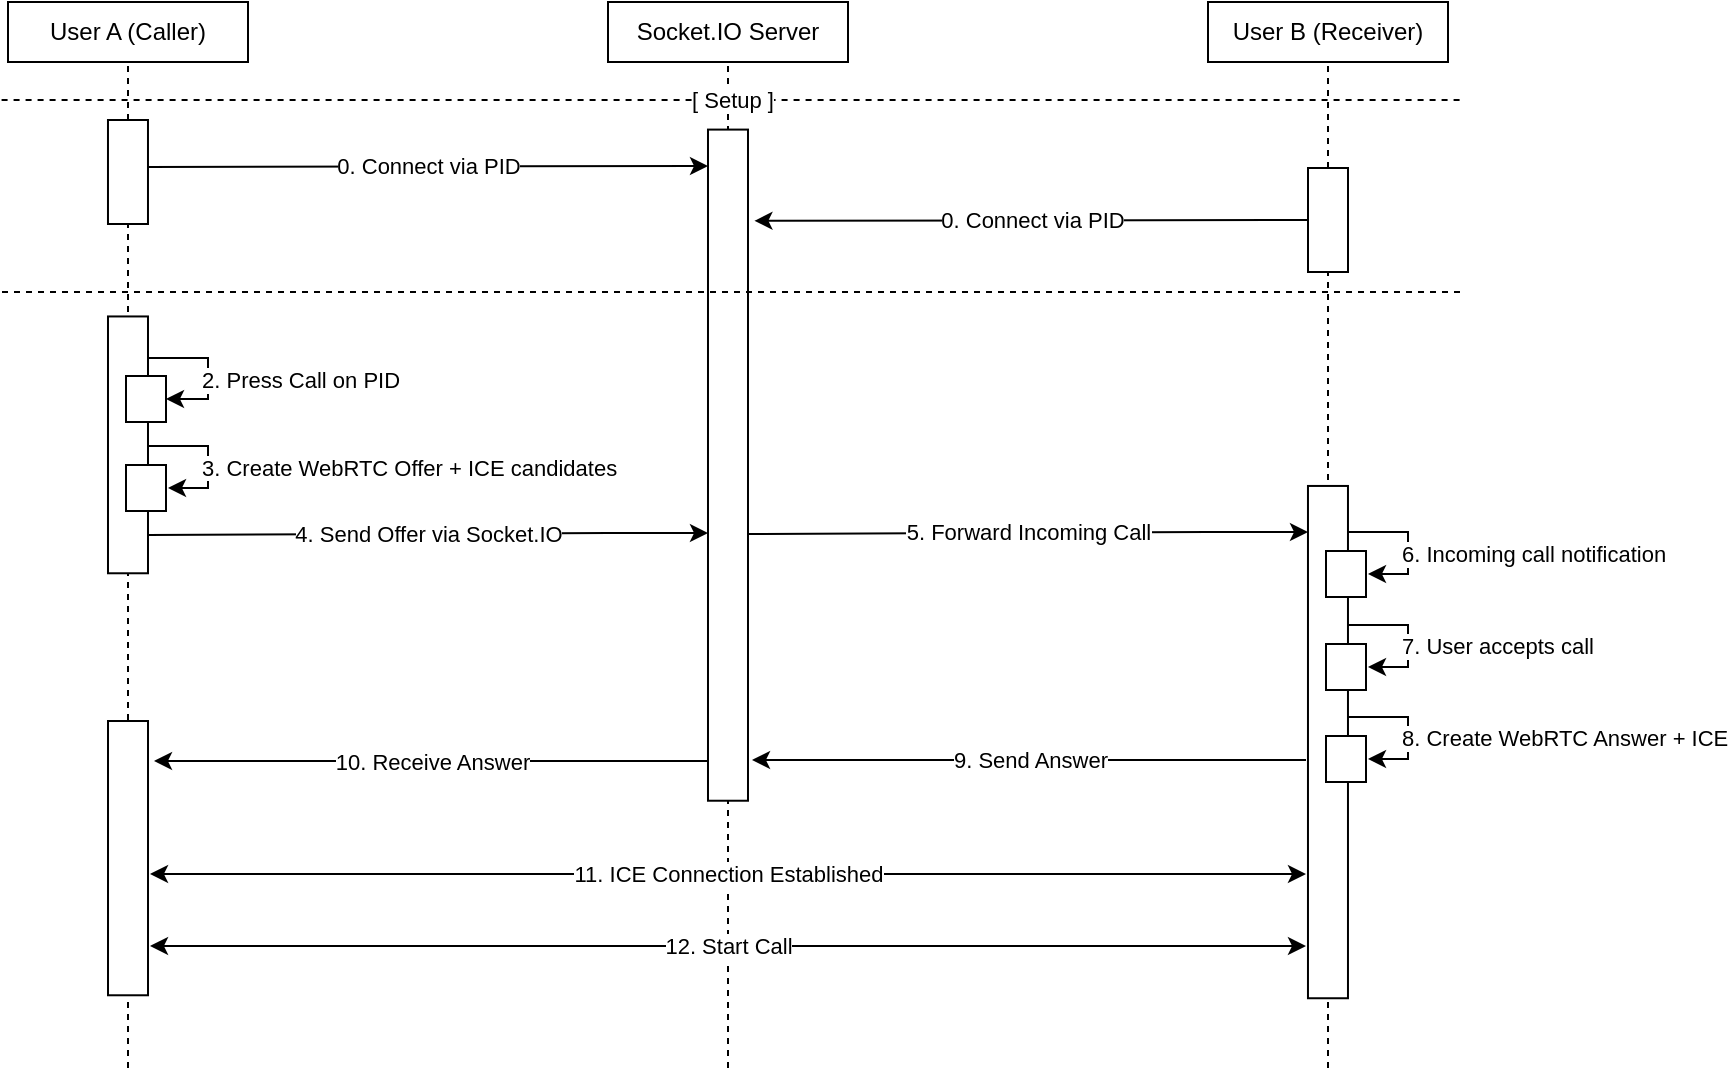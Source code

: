 <mxfile version="27.0.8">
  <diagram name="Page-1" id="NRow0CJ9bPF0ihVbkn0d">
    <mxGraphModel dx="1451" dy="912" grid="1" gridSize="10" guides="1" tooltips="1" connect="1" arrows="1" fold="1" page="1" pageScale="1" pageWidth="850" pageHeight="1100" math="0" shadow="0">
      <root>
        <mxCell id="0" />
        <mxCell id="1" parent="0" />
        <mxCell id="gvSBInYFuPOO1yr-0W9X-2" value="User A (Caller)" style="rounded=0;whiteSpace=wrap;html=1;" vertex="1" parent="1">
          <mxGeometry x="12" y="13" width="120" height="30" as="geometry" />
        </mxCell>
        <mxCell id="gvSBInYFuPOO1yr-0W9X-3" value="Socket.IO Server" style="rounded=0;whiteSpace=wrap;html=1;" vertex="1" parent="1">
          <mxGeometry x="312" y="13" width="120" height="30" as="geometry" />
        </mxCell>
        <mxCell id="gvSBInYFuPOO1yr-0W9X-4" value="&lt;span style=&quot;text-align: left;&quot;&gt;User B (Receiver)&lt;/span&gt;" style="rounded=0;whiteSpace=wrap;html=1;" vertex="1" parent="1">
          <mxGeometry x="612" y="13" width="120" height="30" as="geometry" />
        </mxCell>
        <mxCell id="gvSBInYFuPOO1yr-0W9X-5" value="" style="endArrow=none;dashed=1;html=1;rounded=0;entryX=0.5;entryY=1;entryDx=0;entryDy=0;" edge="1" parent="1" target="gvSBInYFuPOO1yr-0W9X-2">
          <mxGeometry width="50" height="50" relative="1" as="geometry">
            <mxPoint x="72" y="546" as="sourcePoint" />
            <mxPoint x="382" y="293" as="targetPoint" />
          </mxGeometry>
        </mxCell>
        <mxCell id="gvSBInYFuPOO1yr-0W9X-6" value="" style="endArrow=none;dashed=1;html=1;rounded=0;entryX=0.5;entryY=1;entryDx=0;entryDy=0;" edge="1" parent="1" target="gvSBInYFuPOO1yr-0W9X-3">
          <mxGeometry width="50" height="50" relative="1" as="geometry">
            <mxPoint x="372" y="546" as="sourcePoint" />
            <mxPoint x="372" y="83" as="targetPoint" />
          </mxGeometry>
        </mxCell>
        <mxCell id="gvSBInYFuPOO1yr-0W9X-79" value="" style="rounded=0;whiteSpace=wrap;html=1;rotation=-90;" vertex="1" parent="1">
          <mxGeometry x="7.79" y="224.43" width="128.41" height="20" as="geometry" />
        </mxCell>
        <mxCell id="gvSBInYFuPOO1yr-0W9X-7" value="" style="endArrow=none;dashed=1;html=1;rounded=0;entryX=0.5;entryY=1;entryDx=0;entryDy=0;" edge="1" parent="1" target="gvSBInYFuPOO1yr-0W9X-4">
          <mxGeometry width="50" height="50" relative="1" as="geometry">
            <mxPoint x="672" y="546" as="sourcePoint" />
            <mxPoint x="672" y="103" as="targetPoint" />
          </mxGeometry>
        </mxCell>
        <mxCell id="gvSBInYFuPOO1yr-0W9X-10" value="" style="rounded=0;whiteSpace=wrap;html=1;rotation=-90;" vertex="1" parent="1">
          <mxGeometry x="646" y="112" width="52" height="20" as="geometry" />
        </mxCell>
        <mxCell id="gvSBInYFuPOO1yr-0W9X-11" value="" style="rounded=0;whiteSpace=wrap;html=1;rotation=-90;" vertex="1" parent="1">
          <mxGeometry x="204.21" y="234.58" width="335.57" height="20" as="geometry" />
        </mxCell>
        <mxCell id="gvSBInYFuPOO1yr-0W9X-13" value="0. Connect via PID" style="endArrow=classic;html=1;rounded=0;exitX=0.75;exitY=1;exitDx=0;exitDy=0;" edge="1" parent="1">
          <mxGeometry width="50" height="50" relative="1" as="geometry">
            <mxPoint x="82" y="95.5" as="sourcePoint" />
            <mxPoint x="362" y="95" as="targetPoint" />
            <mxPoint as="offset" />
          </mxGeometry>
        </mxCell>
        <mxCell id="gvSBInYFuPOO1yr-0W9X-15" value="0. Connect via PID" style="endArrow=classic;html=1;rounded=0;exitX=0.5;exitY=0;exitDx=0;exitDy=0;entryX=0.866;entryY=1.161;entryDx=0;entryDy=0;entryPerimeter=0;movable=1;resizable=1;rotatable=1;deletable=1;editable=1;locked=0;connectable=1;" edge="1" parent="1" source="gvSBInYFuPOO1yr-0W9X-10">
          <mxGeometry width="50" height="50" relative="1" as="geometry">
            <mxPoint x="482" y="113" as="sourcePoint" />
            <mxPoint x="385.21" y="122.414" as="targetPoint" />
          </mxGeometry>
        </mxCell>
        <mxCell id="gvSBInYFuPOO1yr-0W9X-35" value="" style="rounded=0;whiteSpace=wrap;html=1;rotation=-90;" vertex="1" parent="1">
          <mxGeometry x="543.91" y="373.05" width="256.15" height="20" as="geometry" />
        </mxCell>
        <mxCell id="gvSBInYFuPOO1yr-0W9X-38" value="4. Send Offer via Socket.IO" style="endArrow=classic;html=1;rounded=0;exitX=0.75;exitY=1;exitDx=0;exitDy=0;entryX=0.897;entryY=-0.011;entryDx=0;entryDy=0;entryPerimeter=0;" edge="1" parent="1">
          <mxGeometry width="50" height="50" relative="1" as="geometry">
            <mxPoint x="82" y="279.5" as="sourcePoint" />
            <mxPoint x="362" y="278.5" as="targetPoint" />
            <Array as="points">
              <mxPoint x="312" y="278.5" />
            </Array>
          </mxGeometry>
        </mxCell>
        <mxCell id="gvSBInYFuPOO1yr-0W9X-39" value="5. Forward Incoming Call" style="endArrow=classic;html=1;rounded=0;exitX=0.75;exitY=1;exitDx=0;exitDy=0;entryX=0.897;entryY=-0.011;entryDx=0;entryDy=0;entryPerimeter=0;" edge="1" parent="1">
          <mxGeometry width="50" height="50" relative="1" as="geometry">
            <mxPoint x="382" y="279" as="sourcePoint" />
            <mxPoint x="662" y="278" as="targetPoint" />
            <Array as="points">
              <mxPoint x="612" y="278" />
            </Array>
          </mxGeometry>
        </mxCell>
        <mxCell id="gvSBInYFuPOO1yr-0W9X-45" value="2. Press Call on PID" style="endArrow=classic;html=1;rounded=0;edgeStyle=elbowEdgeStyle;entryX=1;entryY=0.5;entryDx=0;entryDy=0;labelPosition=right;verticalLabelPosition=middle;align=left;verticalAlign=middle;spacingBottom=-10;spacingLeft=-5;" edge="1" parent="1" target="gvSBInYFuPOO1yr-0W9X-53">
          <mxGeometry width="50" height="50" relative="1" as="geometry">
            <mxPoint x="82" y="191" as="sourcePoint" />
            <mxPoint x="82" y="201" as="targetPoint" />
            <Array as="points">
              <mxPoint x="112" y="211" />
            </Array>
          </mxGeometry>
        </mxCell>
        <mxCell id="gvSBInYFuPOO1yr-0W9X-47" value="3. Create WebRTC Offer + ICE candidates" style="endArrow=classic;rounded=0;edgeStyle=elbowEdgeStyle;labelPosition=right;verticalLabelPosition=middle;align=left;verticalAlign=middle;spacingBottom=-10;spacingLeft=-5;" edge="1" parent="1">
          <mxGeometry width="50" height="50" relative="1" as="geometry">
            <mxPoint x="82" y="235" as="sourcePoint" />
            <mxPoint x="92" y="256" as="targetPoint" />
            <Array as="points">
              <mxPoint x="112" y="255" />
            </Array>
          </mxGeometry>
        </mxCell>
        <mxCell id="gvSBInYFuPOO1yr-0W9X-53" value="" style="rounded=0;whiteSpace=wrap;html=1;" vertex="1" parent="1">
          <mxGeometry x="71" y="200" width="20" height="23" as="geometry" />
        </mxCell>
        <mxCell id="gvSBInYFuPOO1yr-0W9X-54" value="" style="rounded=0;whiteSpace=wrap;html=1;" vertex="1" parent="1">
          <mxGeometry x="71" y="244.5" width="20" height="23" as="geometry" />
        </mxCell>
        <mxCell id="gvSBInYFuPOO1yr-0W9X-56" value="6. Incoming call notification" style="endArrow=classic;html=1;rounded=0;edgeStyle=elbowEdgeStyle;labelPosition=right;verticalLabelPosition=middle;align=left;verticalAlign=middle;spacingBottom=-10;spacingLeft=-5;" edge="1" parent="1">
          <mxGeometry width="50" height="50" relative="1" as="geometry">
            <mxPoint x="682" y="278" as="sourcePoint" />
            <mxPoint x="692" y="299" as="targetPoint" />
            <Array as="points">
              <mxPoint x="712" y="298" />
            </Array>
          </mxGeometry>
        </mxCell>
        <mxCell id="gvSBInYFuPOO1yr-0W9X-57" value="" style="rounded=0;whiteSpace=wrap;html=1;" vertex="1" parent="1">
          <mxGeometry x="671" y="287.5" width="20" height="23" as="geometry" />
        </mxCell>
        <mxCell id="gvSBInYFuPOO1yr-0W9X-58" value="7. User accepts call" style="endArrow=classic;html=1;rounded=0;edgeStyle=elbowEdgeStyle;labelPosition=right;verticalLabelPosition=middle;align=left;verticalAlign=middle;spacingBottom=-10;spacingLeft=-5;" edge="1" parent="1">
          <mxGeometry width="50" height="50" relative="1" as="geometry">
            <mxPoint x="682" y="324.5" as="sourcePoint" />
            <mxPoint x="692" y="345.5" as="targetPoint" />
            <Array as="points">
              <mxPoint x="712" y="344.5" />
            </Array>
          </mxGeometry>
        </mxCell>
        <mxCell id="gvSBInYFuPOO1yr-0W9X-59" value="" style="rounded=0;whiteSpace=wrap;html=1;" vertex="1" parent="1">
          <mxGeometry x="671" y="334" width="20" height="23" as="geometry" />
        </mxCell>
        <mxCell id="gvSBInYFuPOO1yr-0W9X-63" value="8. Create WebRTC Answer + ICE" style="endArrow=classic;html=1;rounded=0;edgeStyle=elbowEdgeStyle;spacingBottom=-10;spacingLeft=-5;labelPosition=right;verticalLabelPosition=middle;align=left;verticalAlign=middle;" edge="1" parent="1">
          <mxGeometry width="50" height="50" relative="1" as="geometry">
            <mxPoint x="682" y="370.5" as="sourcePoint" />
            <mxPoint x="692" y="391.5" as="targetPoint" />
            <Array as="points">
              <mxPoint x="712" y="390.5" />
            </Array>
          </mxGeometry>
        </mxCell>
        <mxCell id="gvSBInYFuPOO1yr-0W9X-64" value="" style="rounded=0;whiteSpace=wrap;html=1;" vertex="1" parent="1">
          <mxGeometry x="671" y="380" width="20" height="23" as="geometry" />
        </mxCell>
        <mxCell id="gvSBInYFuPOO1yr-0W9X-67" value="9. Send Answer" style="endArrow=classic;html=1;rounded=0;exitX=0.25;exitY=0;exitDx=0;exitDy=0;entryX=0.91;entryY=1.172;entryDx=0;entryDy=0;entryPerimeter=0;" edge="1" parent="1">
          <mxGeometry width="50" height="50" relative="1" as="geometry">
            <mxPoint x="661" y="392" as="sourcePoint" />
            <mxPoint x="384" y="392" as="targetPoint" />
          </mxGeometry>
        </mxCell>
        <mxCell id="gvSBInYFuPOO1yr-0W9X-69" value="" style="rounded=0;whiteSpace=wrap;html=1;rotation=-90;" vertex="1" parent="1">
          <mxGeometry x="3.44" y="431.07" width="137.13" height="20" as="geometry" />
        </mxCell>
        <mxCell id="gvSBInYFuPOO1yr-0W9X-70" value="10. Receive Answer" style="endArrow=classic;html=1;rounded=0;exitX=0.25;exitY=0;exitDx=0;exitDy=0;entryX=0.91;entryY=1.172;entryDx=0;entryDy=0;entryPerimeter=0;" edge="1" parent="1">
          <mxGeometry width="50" height="50" relative="1" as="geometry">
            <mxPoint x="362" y="392.5" as="sourcePoint" />
            <mxPoint x="85" y="392.5" as="targetPoint" />
          </mxGeometry>
        </mxCell>
        <mxCell id="gvSBInYFuPOO1yr-0W9X-73" value="12. Start Call" style="endArrow=classic;startArrow=classic;html=1;rounded=0;exitX=0.219;exitY=1.062;exitDx=0;exitDy=0;exitPerimeter=0;" edge="1" parent="1">
          <mxGeometry width="50" height="50" relative="1" as="geometry">
            <mxPoint x="83" y="485" as="sourcePoint" />
            <mxPoint x="661" y="485" as="targetPoint" />
          </mxGeometry>
        </mxCell>
        <mxCell id="gvSBInYFuPOO1yr-0W9X-74" value="11. ICE Connection Established" style="endArrow=classic;startArrow=classic;html=1;rounded=0;exitX=0.219;exitY=1.062;exitDx=0;exitDy=0;exitPerimeter=0;" edge="1" parent="1">
          <mxGeometry width="50" height="50" relative="1" as="geometry">
            <mxPoint x="83" y="449" as="sourcePoint" />
            <mxPoint x="661" y="449" as="targetPoint" />
          </mxGeometry>
        </mxCell>
        <mxCell id="gvSBInYFuPOO1yr-0W9X-84" value="" style="rounded=0;whiteSpace=wrap;html=1;rotation=-90;" vertex="1" parent="1">
          <mxGeometry x="45.99" y="88" width="52" height="20" as="geometry" />
        </mxCell>
        <mxCell id="gvSBInYFuPOO1yr-0W9X-86" value="" style="endArrow=none;dashed=1;html=1;rounded=0;" edge="1" parent="1">
          <mxGeometry width="50" height="50" relative="1" as="geometry">
            <mxPoint x="9" y="158" as="sourcePoint" />
            <mxPoint x="739" y="158" as="targetPoint" />
          </mxGeometry>
        </mxCell>
        <mxCell id="gvSBInYFuPOO1yr-0W9X-87" value="[ Setup&lt;span style=&quot;background-color: light-dark(#ffffff, var(--ge-dark-color, #121212)); color: light-dark(rgb(0, 0, 0), rgb(255, 255, 255));&quot;&gt;&amp;nbsp;]&lt;/span&gt;" style="endArrow=none;dashed=1;html=1;rounded=0;" edge="1" parent="1">
          <mxGeometry width="50" height="50" relative="1" as="geometry">
            <mxPoint x="8.79" y="62" as="sourcePoint" />
            <mxPoint x="739" y="62" as="targetPoint" />
            <mxPoint as="offset" />
          </mxGeometry>
        </mxCell>
      </root>
    </mxGraphModel>
  </diagram>
</mxfile>
